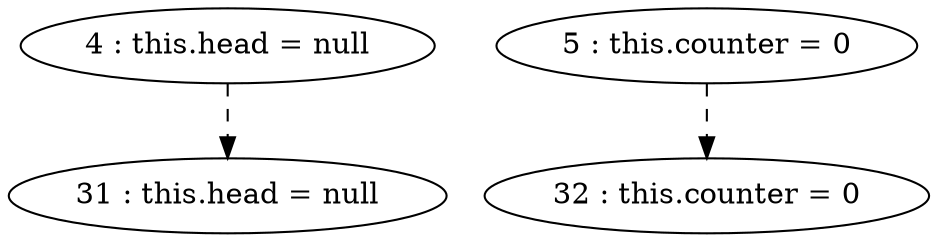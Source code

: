 digraph G {
"4 : this.head = null"
"4 : this.head = null" -> "31 : this.head = null" [style=dashed]
"5 : this.counter = 0"
"5 : this.counter = 0" -> "32 : this.counter = 0" [style=dashed]
"31 : this.head = null"
"32 : this.counter = 0"
}